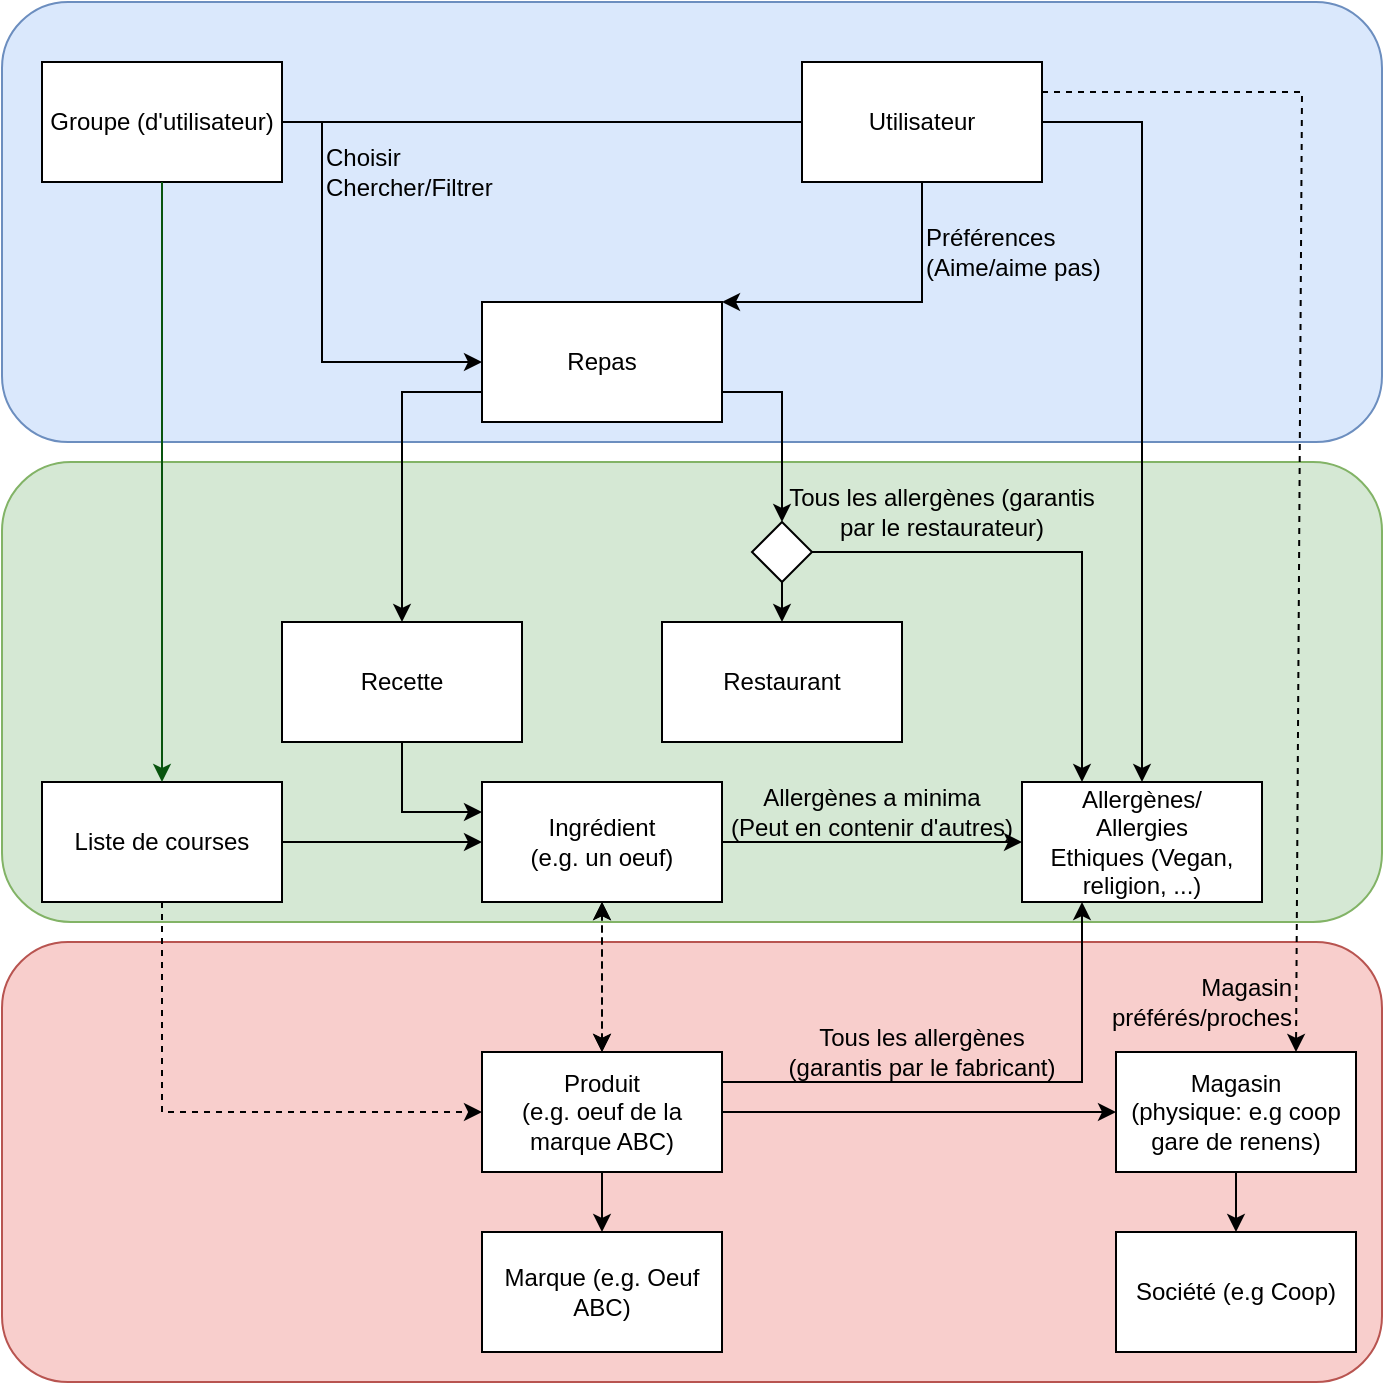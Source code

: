 <mxfile version="16.2.7" type="device"><diagram id="wpIbXrgmIj017l_0P1Ag" name="Page-1"><mxGraphModel dx="1422" dy="1828" grid="1" gridSize="10" guides="1" tooltips="1" connect="1" arrows="1" fold="1" page="1" pageScale="1" pageWidth="827" pageHeight="1169" math="0" shadow="0"><root><mxCell id="0"/><mxCell id="1" parent="0"/><mxCell id="CRGKNqj84p8VnZ42y4gL-58" value="" style="rounded=1;whiteSpace=wrap;html=1;fillColor=#f8cecc;strokeColor=#b85450;" parent="1" vertex="1"><mxGeometry x="40" y="460" width="690" height="220" as="geometry"/></mxCell><mxCell id="CRGKNqj84p8VnZ42y4gL-56" value="" style="rounded=1;whiteSpace=wrap;html=1;fillColor=#d5e8d4;strokeColor=#82b366;" parent="1" vertex="1"><mxGeometry x="40" y="220" width="690" height="230" as="geometry"/></mxCell><mxCell id="CRGKNqj84p8VnZ42y4gL-55" value="" style="rounded=1;whiteSpace=wrap;html=1;fillColor=#dae8fc;strokeColor=#6c8ebf;" parent="1" vertex="1"><mxGeometry x="40" y="-10" width="690" height="220" as="geometry"/></mxCell><mxCell id="CRGKNqj84p8VnZ42y4gL-1" value="Ingrédient&lt;br&gt;(e.g. un oeuf)" style="rounded=0;whiteSpace=wrap;html=1;" parent="1" vertex="1"><mxGeometry x="280" y="380" width="120" height="60" as="geometry"/></mxCell><mxCell id="CRGKNqj84p8VnZ42y4gL-28" value="" style="edgeStyle=orthogonalEdgeStyle;rounded=0;orthogonalLoop=1;jettySize=auto;html=1;dashed=1;startArrow=classic;startFill=1;" parent="1" source="CRGKNqj84p8VnZ42y4gL-2" target="CRGKNqj84p8VnZ42y4gL-1" edge="1"><mxGeometry relative="1" as="geometry"/></mxCell><mxCell id="CRGKNqj84p8VnZ42y4gL-2" value="Produit&lt;br&gt;(e.g. oeuf de la marque ABC)" style="rounded=0;whiteSpace=wrap;html=1;" parent="1" vertex="1"><mxGeometry x="280" y="515" width="120" height="60" as="geometry"/></mxCell><mxCell id="CRGKNqj84p8VnZ42y4gL-4" value="&lt;div&gt;Utilisateur&lt;/div&gt;" style="rounded=0;whiteSpace=wrap;html=1;" parent="1" vertex="1"><mxGeometry x="440" y="20" width="120" height="60" as="geometry"/></mxCell><mxCell id="CRGKNqj84p8VnZ42y4gL-5" value="Groupe (d'utilisateur)" style="rounded=0;whiteSpace=wrap;html=1;" parent="1" vertex="1"><mxGeometry x="60" y="20" width="120" height="60" as="geometry"/></mxCell><mxCell id="CRGKNqj84p8VnZ42y4gL-6" value="Repas" style="rounded=0;whiteSpace=wrap;html=1;" parent="1" vertex="1"><mxGeometry x="280" y="140" width="120" height="60" as="geometry"/></mxCell><mxCell id="CRGKNqj84p8VnZ42y4gL-7" value="Recette" style="rounded=0;whiteSpace=wrap;html=1;" parent="1" vertex="1"><mxGeometry x="180" y="300" width="120" height="60" as="geometry"/></mxCell><mxCell id="CRGKNqj84p8VnZ42y4gL-9" value="" style="endArrow=none;html=1;rounded=0;entryX=0;entryY=0.5;entryDx=0;entryDy=0;exitX=1;exitY=0.5;exitDx=0;exitDy=0;" parent="1" source="CRGKNqj84p8VnZ42y4gL-5" target="CRGKNqj84p8VnZ42y4gL-4" edge="1"><mxGeometry width="50" height="50" relative="1" as="geometry"><mxPoint x="290" y="390" as="sourcePoint"/><mxPoint x="340" y="340" as="targetPoint"/></mxGeometry></mxCell><mxCell id="CRGKNqj84p8VnZ42y4gL-12" value="Choisir&lt;br&gt;&lt;div&gt;Chercher/Filtrer&lt;/div&gt;" style="text;html=1;strokeColor=none;fillColor=none;align=left;verticalAlign=middle;whiteSpace=wrap;rounded=0;" parent="1" vertex="1"><mxGeometry x="200" y="60" width="60" height="30" as="geometry"/></mxCell><mxCell id="CRGKNqj84p8VnZ42y4gL-14" value="" style="endArrow=classic;html=1;rounded=0;entryX=0;entryY=0.5;entryDx=0;entryDy=0;" parent="1" target="CRGKNqj84p8VnZ42y4gL-6" edge="1"><mxGeometry width="50" height="50" relative="1" as="geometry"><mxPoint x="200" y="50" as="sourcePoint"/><mxPoint x="440" y="250" as="targetPoint"/><Array as="points"><mxPoint x="200" y="170"/></Array></mxGeometry></mxCell><mxCell id="CRGKNqj84p8VnZ42y4gL-16" value="" style="endArrow=classic;html=1;rounded=0;exitX=0.5;exitY=1;exitDx=0;exitDy=0;entryX=1;entryY=0;entryDx=0;entryDy=0;" parent="1" source="CRGKNqj84p8VnZ42y4gL-4" target="CRGKNqj84p8VnZ42y4gL-6" edge="1"><mxGeometry width="50" height="50" relative="1" as="geometry"><mxPoint x="390" y="300" as="sourcePoint"/><mxPoint x="440" y="160" as="targetPoint"/><Array as="points"><mxPoint x="500" y="140"/></Array></mxGeometry></mxCell><mxCell id="CRGKNqj84p8VnZ42y4gL-18" value="&lt;div&gt;Préférences&lt;/div&gt;(Aime/aime pas)" style="text;html=1;strokeColor=none;fillColor=none;align=left;verticalAlign=middle;whiteSpace=wrap;rounded=0;" parent="1" vertex="1"><mxGeometry x="500" y="100" width="90" height="30" as="geometry"/></mxCell><mxCell id="CRGKNqj84p8VnZ42y4gL-20" value="" style="endArrow=none;html=1;rounded=0;entryX=1;entryY=0.5;entryDx=0;entryDy=0;exitX=0;exitY=0.5;exitDx=0;exitDy=0;startArrow=classic;startFill=1;endFill=0;" parent="1" source="CRGKNqj84p8VnZ42y4gL-21" target="CRGKNqj84p8VnZ42y4gL-1" edge="1"><mxGeometry width="50" height="50" relative="1" as="geometry"><mxPoint x="640" y="400" as="sourcePoint"/><mxPoint x="510" y="240" as="targetPoint"/></mxGeometry></mxCell><mxCell id="CRGKNqj84p8VnZ42y4gL-21" value="Allergènes/&lt;br&gt;Allergies&lt;br&gt;Ethiques (Vegan, religion, ...)" style="rounded=0;whiteSpace=wrap;html=1;" parent="1" vertex="1"><mxGeometry x="550" y="380" width="120" height="60" as="geometry"/></mxCell><mxCell id="CRGKNqj84p8VnZ42y4gL-22" value="" style="endArrow=classic;html=1;rounded=0;exitX=1;exitY=0.5;exitDx=0;exitDy=0;" parent="1" source="CRGKNqj84p8VnZ42y4gL-4" target="CRGKNqj84p8VnZ42y4gL-21" edge="1"><mxGeometry width="50" height="50" relative="1" as="geometry"><mxPoint x="290" y="300" as="sourcePoint"/><mxPoint x="340" y="250" as="targetPoint"/><Array as="points"><mxPoint x="610" y="50"/></Array></mxGeometry></mxCell><mxCell id="CRGKNqj84p8VnZ42y4gL-24" value="" style="endArrow=classic;html=1;rounded=0;entryX=0.5;entryY=0;entryDx=0;entryDy=0;exitX=0.5;exitY=1;exitDx=0;exitDy=0;dashed=1;startArrow=classic;startFill=1;" parent="1" source="CRGKNqj84p8VnZ42y4gL-1" target="CRGKNqj84p8VnZ42y4gL-2" edge="1"><mxGeometry width="50" height="50" relative="1" as="geometry"><mxPoint x="340" y="470" as="sourcePoint"/><mxPoint x="390" y="400" as="targetPoint"/></mxGeometry></mxCell><mxCell id="CRGKNqj84p8VnZ42y4gL-25" value="Magasin&lt;br&gt;(physique: e.g coop gare de renens)" style="rounded=0;whiteSpace=wrap;html=1;" parent="1" vertex="1"><mxGeometry x="597" y="515" width="120" height="60" as="geometry"/></mxCell><mxCell id="CRGKNqj84p8VnZ42y4gL-26" value="Marque (e.g. Oeuf ABC)" style="rounded=0;whiteSpace=wrap;html=1;" parent="1" vertex="1"><mxGeometry x="280" y="605" width="120" height="60" as="geometry"/></mxCell><mxCell id="CRGKNqj84p8VnZ42y4gL-27" value="" style="endArrow=classic;html=1;rounded=0;entryX=0;entryY=0.5;entryDx=0;entryDy=0;exitX=1;exitY=0.5;exitDx=0;exitDy=0;" parent="1" source="CRGKNqj84p8VnZ42y4gL-2" target="CRGKNqj84p8VnZ42y4gL-25" edge="1"><mxGeometry width="50" height="50" relative="1" as="geometry"><mxPoint x="340" y="535" as="sourcePoint"/><mxPoint x="390" y="485" as="targetPoint"/></mxGeometry></mxCell><mxCell id="CRGKNqj84p8VnZ42y4gL-30" value="&lt;div&gt;Liste de courses&lt;/div&gt;" style="rounded=0;whiteSpace=wrap;html=1;" parent="1" vertex="1"><mxGeometry x="60" y="380" width="120" height="60" as="geometry"/></mxCell><mxCell id="CRGKNqj84p8VnZ42y4gL-32" value="" style="endArrow=classic;html=1;rounded=0;entryX=0;entryY=0.5;entryDx=0;entryDy=0;exitX=1;exitY=0.5;exitDx=0;exitDy=0;" parent="1" source="CRGKNqj84p8VnZ42y4gL-30" target="CRGKNqj84p8VnZ42y4gL-1" edge="1"><mxGeometry width="50" height="50" relative="1" as="geometry"><mxPoint x="340" y="180" as="sourcePoint"/><mxPoint x="390" y="130" as="targetPoint"/></mxGeometry></mxCell><mxCell id="CRGKNqj84p8VnZ42y4gL-33" value="" style="endArrow=classic;html=1;rounded=0;exitX=0;exitY=0.75;exitDx=0;exitDy=0;" parent="1" source="CRGKNqj84p8VnZ42y4gL-6" target="CRGKNqj84p8VnZ42y4gL-7" edge="1"><mxGeometry width="50" height="50" relative="1" as="geometry"><mxPoint x="-20" y="60" as="sourcePoint"/><mxPoint x="390" y="280" as="targetPoint"/><Array as="points"><mxPoint x="240" y="185"/></Array></mxGeometry></mxCell><mxCell id="CRGKNqj84p8VnZ42y4gL-34" value="" style="endArrow=classic;html=1;rounded=0;exitX=0.5;exitY=1;exitDx=0;exitDy=0;entryX=0;entryY=0.25;entryDx=0;entryDy=0;" parent="1" edge="1" target="CRGKNqj84p8VnZ42y4gL-1" source="CRGKNqj84p8VnZ42y4gL-7"><mxGeometry width="50" height="50" relative="1" as="geometry"><mxPoint x="339.58" y="330.0" as="sourcePoint"/><mxPoint x="339.58" y="400.0" as="targetPoint"/><Array as="points"><mxPoint x="240" y="395"/></Array></mxGeometry></mxCell><mxCell id="CRGKNqj84p8VnZ42y4gL-37" value="" style="endArrow=classic;html=1;rounded=0;entryX=0;entryY=0.5;entryDx=0;entryDy=0;exitX=0.5;exitY=1;exitDx=0;exitDy=0;dashed=1;" parent="1" source="CRGKNqj84p8VnZ42y4gL-30" target="CRGKNqj84p8VnZ42y4gL-2" edge="1"><mxGeometry width="50" height="50" relative="1" as="geometry"><mxPoint x="420" y="370" as="sourcePoint"/><mxPoint x="470" y="320" as="targetPoint"/><Array as="points"><mxPoint x="120" y="545"/></Array></mxGeometry></mxCell><mxCell id="CRGKNqj84p8VnZ42y4gL-38" value="" style="endArrow=classic;html=1;rounded=0;entryX=0.75;entryY=0;entryDx=0;entryDy=0;dashed=1;exitX=1;exitY=0.25;exitDx=0;exitDy=0;" parent="1" source="CRGKNqj84p8VnZ42y4gL-4" target="CRGKNqj84p8VnZ42y4gL-25" edge="1"><mxGeometry width="50" height="50" relative="1" as="geometry"><mxPoint x="620" y="50" as="sourcePoint"/><mxPoint x="1150" y="340" as="targetPoint"/><Array as="points"><mxPoint x="690" y="35"/></Array></mxGeometry></mxCell><mxCell id="CRGKNqj84p8VnZ42y4gL-41" value="&lt;div&gt;Société (e.g Coop)&lt;/div&gt;" style="rounded=0;whiteSpace=wrap;html=1;" parent="1" vertex="1"><mxGeometry x="597" y="605" width="120" height="60" as="geometry"/></mxCell><mxCell id="CRGKNqj84p8VnZ42y4gL-43" value="" style="endArrow=classic;html=1;rounded=0;exitX=0.5;exitY=1;exitDx=0;exitDy=0;entryX=0.5;entryY=0;entryDx=0;entryDy=0;" parent="1" source="CRGKNqj84p8VnZ42y4gL-2" target="CRGKNqj84p8VnZ42y4gL-26" edge="1"><mxGeometry width="50" height="50" relative="1" as="geometry"><mxPoint x="530" y="545" as="sourcePoint"/><mxPoint x="580" y="495" as="targetPoint"/></mxGeometry></mxCell><mxCell id="CRGKNqj84p8VnZ42y4gL-44" value="" style="endArrow=classic;html=1;rounded=0;entryX=0.5;entryY=0;entryDx=0;entryDy=0;exitX=0.5;exitY=1;exitDx=0;exitDy=0;" parent="1" source="CRGKNqj84p8VnZ42y4gL-25" target="CRGKNqj84p8VnZ42y4gL-41" edge="1"><mxGeometry width="50" height="50" relative="1" as="geometry"><mxPoint x="260" y="545" as="sourcePoint"/><mxPoint x="310" y="495" as="targetPoint"/></mxGeometry></mxCell><mxCell id="CRGKNqj84p8VnZ42y4gL-45" value="&lt;div&gt;Magasin préférés/proches&lt;/div&gt;" style="text;html=1;strokeColor=none;fillColor=none;align=right;verticalAlign=middle;whiteSpace=wrap;rounded=0;" parent="1" vertex="1"><mxGeometry x="627" y="475" width="60" height="30" as="geometry"/></mxCell><mxCell id="CRGKNqj84p8VnZ42y4gL-47" value="Restaurant" style="rounded=0;whiteSpace=wrap;html=1;" parent="1" vertex="1"><mxGeometry x="370" y="300" width="120" height="60" as="geometry"/></mxCell><mxCell id="CRGKNqj84p8VnZ42y4gL-63" value="" style="endArrow=classic;html=1;rounded=0;strokeColor=#08540E;entryX=0.5;entryY=0;entryDx=0;entryDy=0;exitX=0.5;exitY=1;exitDx=0;exitDy=0;" parent="1" source="CRGKNqj84p8VnZ42y4gL-5" target="CRGKNqj84p8VnZ42y4gL-30" edge="1"><mxGeometry width="50" height="50" relative="1" as="geometry"><mxPoint x="440" y="430" as="sourcePoint"/><mxPoint x="490" y="380" as="targetPoint"/></mxGeometry></mxCell><mxCell id="X-roJqzMcYNhNZYrqVZE-3" value="" style="endArrow=none;html=1;rounded=0;exitX=0.25;exitY=1;exitDx=0;exitDy=0;entryX=1;entryY=0.25;entryDx=0;entryDy=0;startArrow=classic;startFill=1;endFill=0;" edge="1" parent="1" source="CRGKNqj84p8VnZ42y4gL-21" target="CRGKNqj84p8VnZ42y4gL-2"><mxGeometry width="50" height="50" relative="1" as="geometry"><mxPoint x="380" y="340" as="sourcePoint"/><mxPoint x="349.58" y="410" as="targetPoint"/><Array as="points"><mxPoint x="580" y="530"/></Array></mxGeometry></mxCell><mxCell id="X-roJqzMcYNhNZYrqVZE-4" value="" style="rhombus;whiteSpace=wrap;html=1;" vertex="1" parent="1"><mxGeometry x="415" y="250" width="30" height="30" as="geometry"/></mxCell><mxCell id="X-roJqzMcYNhNZYrqVZE-5" value="" style="endArrow=none;html=1;rounded=0;entryX=1;entryY=0.5;entryDx=0;entryDy=0;exitX=0.25;exitY=0;exitDx=0;exitDy=0;startArrow=classic;startFill=1;endFill=0;" edge="1" parent="1" source="CRGKNqj84p8VnZ42y4gL-21" target="X-roJqzMcYNhNZYrqVZE-4"><mxGeometry width="50" height="50" relative="1" as="geometry"><mxPoint x="350" y="430" as="sourcePoint"/><mxPoint x="400" y="380" as="targetPoint"/><Array as="points"><mxPoint x="580" y="265"/></Array></mxGeometry></mxCell><mxCell id="X-roJqzMcYNhNZYrqVZE-6" value="" style="endArrow=classic;html=1;rounded=0;exitX=1;exitY=0.75;exitDx=0;exitDy=0;entryX=0.5;entryY=0;entryDx=0;entryDy=0;" edge="1" parent="1" source="CRGKNqj84p8VnZ42y4gL-6" target="X-roJqzMcYNhNZYrqVZE-4"><mxGeometry width="50" height="50" relative="1" as="geometry"><mxPoint x="350" y="430" as="sourcePoint"/><mxPoint x="400" y="380" as="targetPoint"/><Array as="points"><mxPoint x="430" y="185"/></Array></mxGeometry></mxCell><mxCell id="X-roJqzMcYNhNZYrqVZE-7" value="" style="endArrow=classic;html=1;rounded=0;exitX=0.5;exitY=1;exitDx=0;exitDy=0;entryX=0.5;entryY=0;entryDx=0;entryDy=0;" edge="1" parent="1" source="X-roJqzMcYNhNZYrqVZE-4" target="CRGKNqj84p8VnZ42y4gL-47"><mxGeometry width="50" height="50" relative="1" as="geometry"><mxPoint x="350" y="210" as="sourcePoint"/><mxPoint x="435" y="260" as="targetPoint"/></mxGeometry></mxCell><mxCell id="X-roJqzMcYNhNZYrqVZE-10" value="Tous les allergènes (garantis par le restaurateur)" style="text;html=1;strokeColor=none;fillColor=none;align=center;verticalAlign=middle;whiteSpace=wrap;rounded=0;" vertex="1" parent="1"><mxGeometry x="430" y="230" width="160" height="30" as="geometry"/></mxCell><mxCell id="X-roJqzMcYNhNZYrqVZE-11" value="Allergènes a minima&lt;br&gt;(Peut en contenir d'autres)" style="text;html=1;strokeColor=none;fillColor=none;align=center;verticalAlign=middle;whiteSpace=wrap;rounded=0;" vertex="1" parent="1"><mxGeometry x="400" y="380" width="150" height="30" as="geometry"/></mxCell><mxCell id="X-roJqzMcYNhNZYrqVZE-12" value="Tous les allergènes (garantis par le fabricant)" style="text;html=1;strokeColor=none;fillColor=none;align=center;verticalAlign=middle;whiteSpace=wrap;rounded=0;" vertex="1" parent="1"><mxGeometry x="430" y="500" width="140" height="30" as="geometry"/></mxCell></root></mxGraphModel></diagram></mxfile>